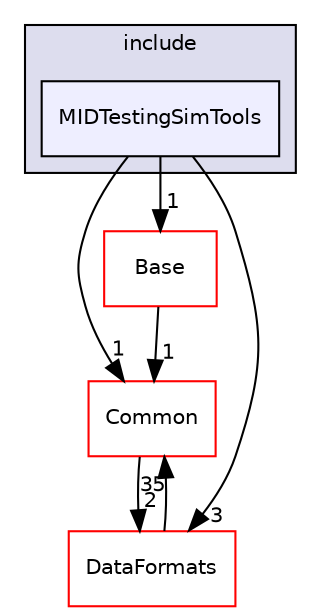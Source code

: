 digraph "/home/travis/build/AliceO2Group/AliceO2/Detectors/MUON/MID/TestingSimTools/include/MIDTestingSimTools" {
  bgcolor=transparent;
  compound=true
  node [ fontsize="10", fontname="Helvetica"];
  edge [ labelfontsize="10", labelfontname="Helvetica"];
  subgraph clusterdir_9bff2f830f7118840bde6e50de17d9b8 {
    graph [ bgcolor="#ddddee", pencolor="black", label="include" fontname="Helvetica", fontsize="10", URL="dir_9bff2f830f7118840bde6e50de17d9b8.html"]
  dir_3b3546ff6ae74f231fa8c694b8d9a9ba [shape=box, label="MIDTestingSimTools", style="filled", fillcolor="#eeeeff", pencolor="black", URL="dir_3b3546ff6ae74f231fa8c694b8d9a9ba.html"];
  }
  dir_4ab6b4cc6a7edbff49100e9123df213f [shape=box label="Common" color="red" URL="dir_4ab6b4cc6a7edbff49100e9123df213f.html"];
  dir_b5547b1068d53f0f904ee5a2a84992af [shape=box label="Base" color="red" URL="dir_b5547b1068d53f0f904ee5a2a84992af.html"];
  dir_2171f7ec022c5423887b07c69b2f5b48 [shape=box label="DataFormats" color="red" URL="dir_2171f7ec022c5423887b07c69b2f5b48.html"];
  dir_3b3546ff6ae74f231fa8c694b8d9a9ba->dir_4ab6b4cc6a7edbff49100e9123df213f [headlabel="1", labeldistance=1.5 headhref="dir_000569_000027.html"];
  dir_3b3546ff6ae74f231fa8c694b8d9a9ba->dir_b5547b1068d53f0f904ee5a2a84992af [headlabel="1", labeldistance=1.5 headhref="dir_000569_000550.html"];
  dir_3b3546ff6ae74f231fa8c694b8d9a9ba->dir_2171f7ec022c5423887b07c69b2f5b48 [headlabel="3", labeldistance=1.5 headhref="dir_000569_000076.html"];
  dir_4ab6b4cc6a7edbff49100e9123df213f->dir_2171f7ec022c5423887b07c69b2f5b48 [headlabel="2", labeldistance=1.5 headhref="dir_000027_000076.html"];
  dir_b5547b1068d53f0f904ee5a2a84992af->dir_4ab6b4cc6a7edbff49100e9123df213f [headlabel="1", labeldistance=1.5 headhref="dir_000550_000027.html"];
  dir_2171f7ec022c5423887b07c69b2f5b48->dir_4ab6b4cc6a7edbff49100e9123df213f [headlabel="35", labeldistance=1.5 headhref="dir_000076_000027.html"];
}
